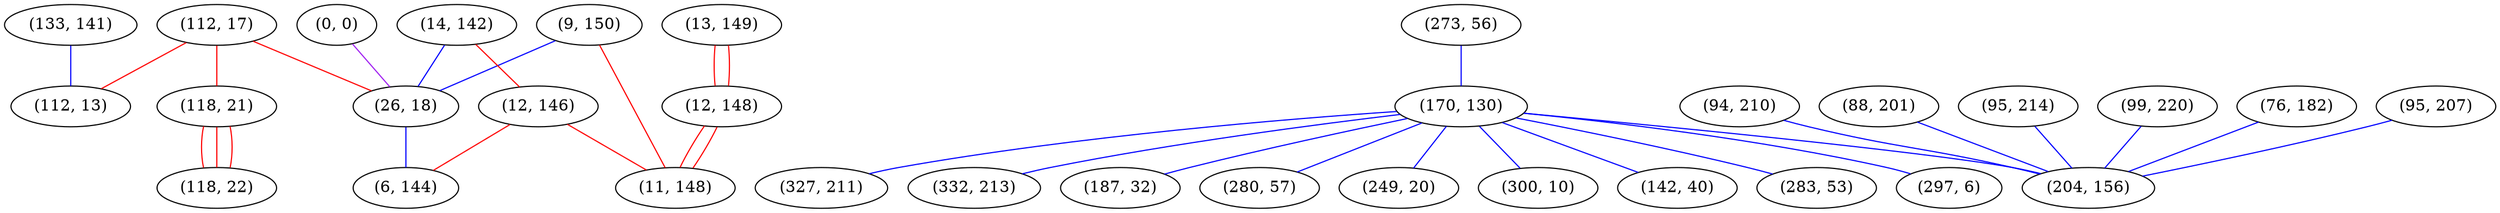 graph "" {
"(112, 17)";
"(9, 150)";
"(133, 141)";
"(273, 56)";
"(94, 210)";
"(13, 149)";
"(118, 21)";
"(170, 130)";
"(88, 201)";
"(12, 148)";
"(327, 211)";
"(95, 214)";
"(99, 220)";
"(14, 142)";
"(76, 182)";
"(332, 213)";
"(187, 32)";
"(0, 0)";
"(118, 22)";
"(95, 207)";
"(280, 57)";
"(12, 146)";
"(249, 20)";
"(300, 10)";
"(112, 13)";
"(142, 40)";
"(26, 18)";
"(283, 53)";
"(11, 148)";
"(204, 156)";
"(297, 6)";
"(6, 144)";
"(112, 17)" -- "(112, 13)"  [color=red, key=0, weight=1];
"(112, 17)" -- "(118, 21)"  [color=red, key=0, weight=1];
"(112, 17)" -- "(26, 18)"  [color=red, key=0, weight=1];
"(9, 150)" -- "(11, 148)"  [color=red, key=0, weight=1];
"(9, 150)" -- "(26, 18)"  [color=blue, key=0, weight=3];
"(133, 141)" -- "(112, 13)"  [color=blue, key=0, weight=3];
"(273, 56)" -- "(170, 130)"  [color=blue, key=0, weight=3];
"(94, 210)" -- "(204, 156)"  [color=blue, key=0, weight=3];
"(13, 149)" -- "(12, 148)"  [color=red, key=0, weight=1];
"(13, 149)" -- "(12, 148)"  [color=red, key=1, weight=1];
"(118, 21)" -- "(118, 22)"  [color=red, key=0, weight=1];
"(118, 21)" -- "(118, 22)"  [color=red, key=1, weight=1];
"(118, 21)" -- "(118, 22)"  [color=red, key=2, weight=1];
"(170, 130)" -- "(187, 32)"  [color=blue, key=0, weight=3];
"(170, 130)" -- "(332, 213)"  [color=blue, key=0, weight=3];
"(170, 130)" -- "(283, 53)"  [color=blue, key=0, weight=3];
"(170, 130)" -- "(280, 57)"  [color=blue, key=0, weight=3];
"(170, 130)" -- "(327, 211)"  [color=blue, key=0, weight=3];
"(170, 130)" -- "(249, 20)"  [color=blue, key=0, weight=3];
"(170, 130)" -- "(300, 10)"  [color=blue, key=0, weight=3];
"(170, 130)" -- "(204, 156)"  [color=blue, key=0, weight=3];
"(170, 130)" -- "(297, 6)"  [color=blue, key=0, weight=3];
"(170, 130)" -- "(142, 40)"  [color=blue, key=0, weight=3];
"(88, 201)" -- "(204, 156)"  [color=blue, key=0, weight=3];
"(12, 148)" -- "(11, 148)"  [color=red, key=0, weight=1];
"(12, 148)" -- "(11, 148)"  [color=red, key=1, weight=1];
"(95, 214)" -- "(204, 156)"  [color=blue, key=0, weight=3];
"(99, 220)" -- "(204, 156)"  [color=blue, key=0, weight=3];
"(14, 142)" -- "(12, 146)"  [color=red, key=0, weight=1];
"(14, 142)" -- "(26, 18)"  [color=blue, key=0, weight=3];
"(76, 182)" -- "(204, 156)"  [color=blue, key=0, weight=3];
"(0, 0)" -- "(26, 18)"  [color=purple, key=0, weight=4];
"(95, 207)" -- "(204, 156)"  [color=blue, key=0, weight=3];
"(12, 146)" -- "(11, 148)"  [color=red, key=0, weight=1];
"(12, 146)" -- "(6, 144)"  [color=red, key=0, weight=1];
"(26, 18)" -- "(6, 144)"  [color=blue, key=0, weight=3];
}
